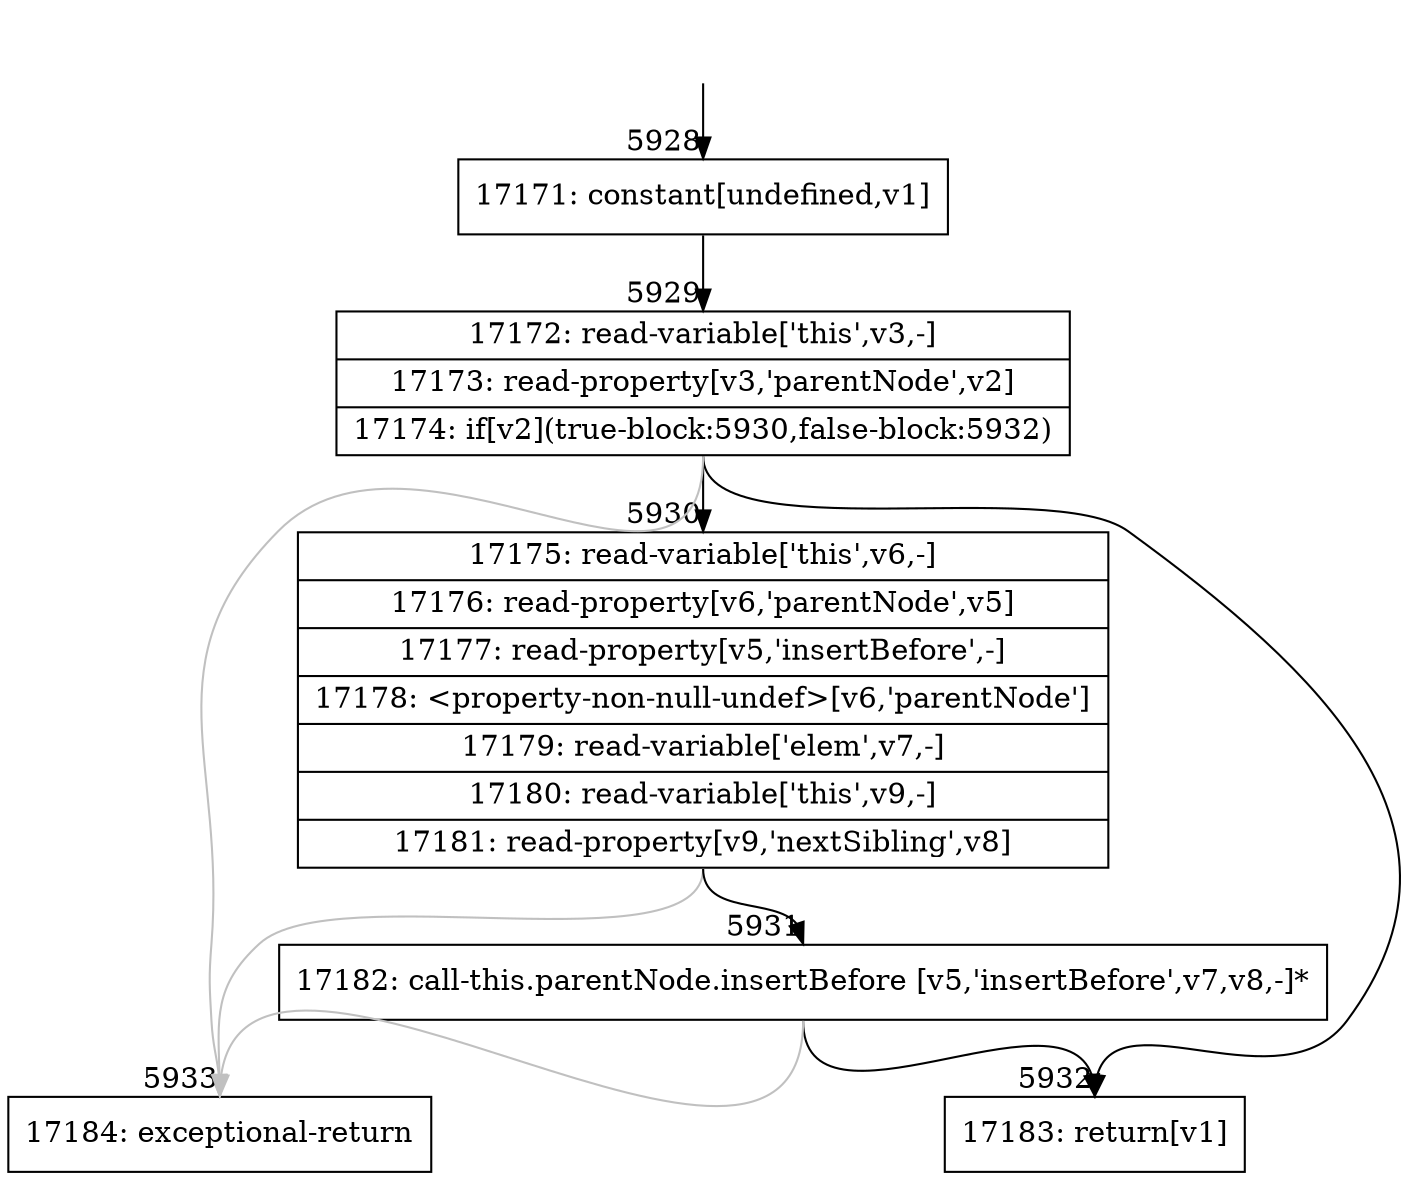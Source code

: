 digraph {
rankdir="TD"
BB_entry392[shape=none,label=""];
BB_entry392 -> BB5928 [tailport=s, headport=n, headlabel="    5928"]
BB5928 [shape=record label="{17171: constant[undefined,v1]}" ] 
BB5928 -> BB5929 [tailport=s, headport=n, headlabel="      5929"]
BB5929 [shape=record label="{17172: read-variable['this',v3,-]|17173: read-property[v3,'parentNode',v2]|17174: if[v2](true-block:5930,false-block:5932)}" ] 
BB5929 -> BB5930 [tailport=s, headport=n, headlabel="      5930"]
BB5929 -> BB5932 [tailport=s, headport=n, headlabel="      5932"]
BB5929 -> BB5933 [tailport=s, headport=n, color=gray, headlabel="      5933"]
BB5930 [shape=record label="{17175: read-variable['this',v6,-]|17176: read-property[v6,'parentNode',v5]|17177: read-property[v5,'insertBefore',-]|17178: \<property-non-null-undef\>[v6,'parentNode']|17179: read-variable['elem',v7,-]|17180: read-variable['this',v9,-]|17181: read-property[v9,'nextSibling',v8]}" ] 
BB5930 -> BB5931 [tailport=s, headport=n, headlabel="      5931"]
BB5930 -> BB5933 [tailport=s, headport=n, color=gray]
BB5931 [shape=record label="{17182: call-this.parentNode.insertBefore [v5,'insertBefore',v7,v8,-]*}" ] 
BB5931 -> BB5932 [tailport=s, headport=n]
BB5931 -> BB5933 [tailport=s, headport=n, color=gray]
BB5932 [shape=record label="{17183: return[v1]}" ] 
BB5933 [shape=record label="{17184: exceptional-return}" ] 
//#$~ 5975
}
